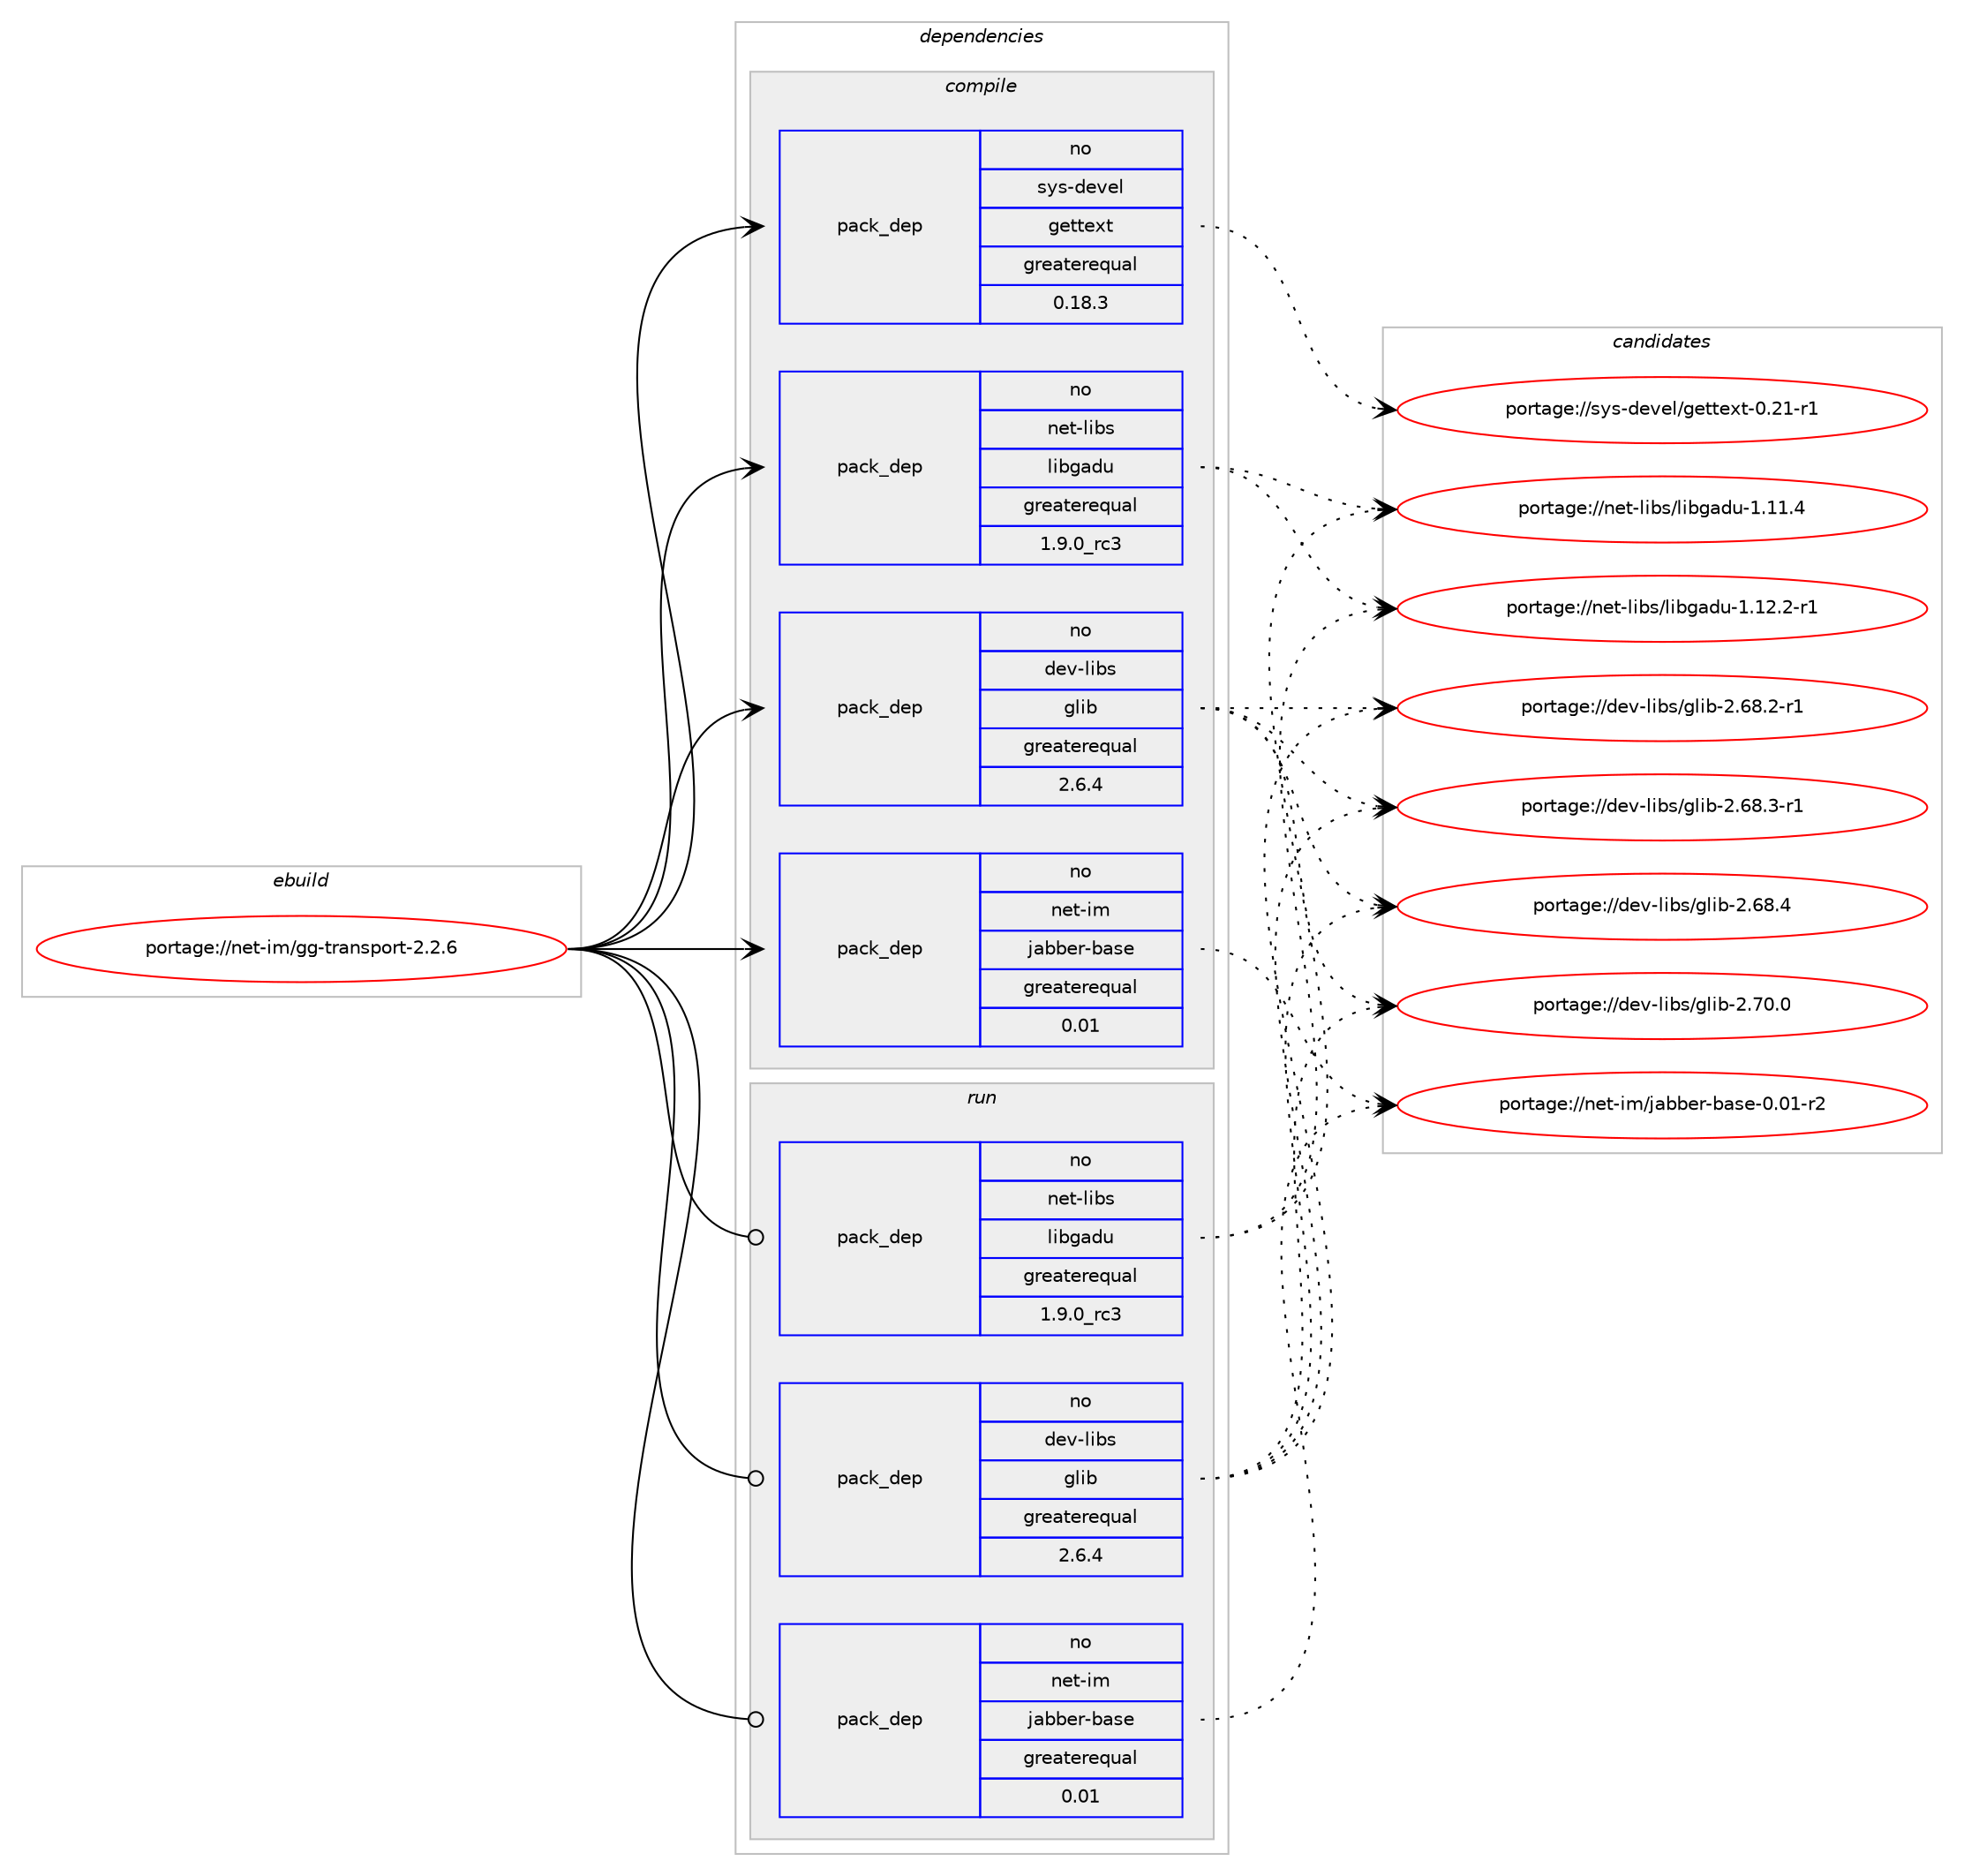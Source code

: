 digraph prolog {

# *************
# Graph options
# *************

newrank=true;
concentrate=true;
compound=true;
graph [rankdir=LR,fontname=Helvetica,fontsize=10,ranksep=1.5];#, ranksep=2.5, nodesep=0.2];
edge  [arrowhead=vee];
node  [fontname=Helvetica,fontsize=10];

# **********
# The ebuild
# **********

subgraph cluster_leftcol {
color=gray;
rank=same;
label=<<i>ebuild</i>>;
id [label="portage://net-im/gg-transport-2.2.6", color=red, width=4, href="../net-im/gg-transport-2.2.6.svg"];
}

# ****************
# The dependencies
# ****************

subgraph cluster_midcol {
color=gray;
label=<<i>dependencies</i>>;
subgraph cluster_compile {
fillcolor="#eeeeee";
style=filled;
label=<<i>compile</i>>;
# *** BEGIN UNKNOWN DEPENDENCY TYPE (TODO) ***
# id -> package_dependency(portage://net-im/gg-transport-2.2.6,install,no,dev-libs,expat,none,[,,],[],[])
# *** END UNKNOWN DEPENDENCY TYPE (TODO) ***

subgraph pack31 {
dependency97 [label=<<TABLE BORDER="0" CELLBORDER="1" CELLSPACING="0" CELLPADDING="4" WIDTH="220"><TR><TD ROWSPAN="6" CELLPADDING="30">pack_dep</TD></TR><TR><TD WIDTH="110">no</TD></TR><TR><TD>dev-libs</TD></TR><TR><TD>glib</TD></TR><TR><TD>greaterequal</TD></TR><TR><TD>2.6.4</TD></TR></TABLE>>, shape=none, color=blue];
}
id:e -> dependency97:w [weight=20,style="solid",arrowhead="vee"];
# *** BEGIN UNKNOWN DEPENDENCY TYPE (TODO) ***
# id -> package_dependency(portage://net-im/gg-transport-2.2.6,install,no,net-dns,libidn,none,[,,],[],[])
# *** END UNKNOWN DEPENDENCY TYPE (TODO) ***

subgraph pack32 {
dependency98 [label=<<TABLE BORDER="0" CELLBORDER="1" CELLSPACING="0" CELLPADDING="4" WIDTH="220"><TR><TD ROWSPAN="6" CELLPADDING="30">pack_dep</TD></TR><TR><TD WIDTH="110">no</TD></TR><TR><TD>net-im</TD></TR><TR><TD>jabber-base</TD></TR><TR><TD>greaterequal</TD></TR><TR><TD>0.01</TD></TR></TABLE>>, shape=none, color=blue];
}
id:e -> dependency98:w [weight=20,style="solid",arrowhead="vee"];
subgraph pack33 {
dependency99 [label=<<TABLE BORDER="0" CELLBORDER="1" CELLSPACING="0" CELLPADDING="4" WIDTH="220"><TR><TD ROWSPAN="6" CELLPADDING="30">pack_dep</TD></TR><TR><TD WIDTH="110">no</TD></TR><TR><TD>net-libs</TD></TR><TR><TD>libgadu</TD></TR><TR><TD>greaterequal</TD></TR><TR><TD>1.9.0_rc3</TD></TR></TABLE>>, shape=none, color=blue];
}
id:e -> dependency99:w [weight=20,style="solid",arrowhead="vee"];
subgraph pack34 {
dependency100 [label=<<TABLE BORDER="0" CELLBORDER="1" CELLSPACING="0" CELLPADDING="4" WIDTH="220"><TR><TD ROWSPAN="6" CELLPADDING="30">pack_dep</TD></TR><TR><TD WIDTH="110">no</TD></TR><TR><TD>sys-devel</TD></TR><TR><TD>gettext</TD></TR><TR><TD>greaterequal</TD></TR><TR><TD>0.18.3</TD></TR></TABLE>>, shape=none, color=blue];
}
id:e -> dependency100:w [weight=20,style="solid",arrowhead="vee"];
# *** BEGIN UNKNOWN DEPENDENCY TYPE (TODO) ***
# id -> package_dependency(portage://net-im/gg-transport-2.2.6,install,no,virtual,pkgconfig,none,[,,],[],[])
# *** END UNKNOWN DEPENDENCY TYPE (TODO) ***

}
subgraph cluster_compileandrun {
fillcolor="#eeeeee";
style=filled;
label=<<i>compile and run</i>>;
}
subgraph cluster_run {
fillcolor="#eeeeee";
style=filled;
label=<<i>run</i>>;
# *** BEGIN UNKNOWN DEPENDENCY TYPE (TODO) ***
# id -> package_dependency(portage://net-im/gg-transport-2.2.6,run,no,dev-libs,expat,none,[,,],[],[])
# *** END UNKNOWN DEPENDENCY TYPE (TODO) ***

subgraph pack35 {
dependency101 [label=<<TABLE BORDER="0" CELLBORDER="1" CELLSPACING="0" CELLPADDING="4" WIDTH="220"><TR><TD ROWSPAN="6" CELLPADDING="30">pack_dep</TD></TR><TR><TD WIDTH="110">no</TD></TR><TR><TD>dev-libs</TD></TR><TR><TD>glib</TD></TR><TR><TD>greaterequal</TD></TR><TR><TD>2.6.4</TD></TR></TABLE>>, shape=none, color=blue];
}
id:e -> dependency101:w [weight=20,style="solid",arrowhead="odot"];
# *** BEGIN UNKNOWN DEPENDENCY TYPE (TODO) ***
# id -> package_dependency(portage://net-im/gg-transport-2.2.6,run,no,net-dns,libidn,none,[,,],[],[])
# *** END UNKNOWN DEPENDENCY TYPE (TODO) ***

subgraph pack36 {
dependency102 [label=<<TABLE BORDER="0" CELLBORDER="1" CELLSPACING="0" CELLPADDING="4" WIDTH="220"><TR><TD ROWSPAN="6" CELLPADDING="30">pack_dep</TD></TR><TR><TD WIDTH="110">no</TD></TR><TR><TD>net-im</TD></TR><TR><TD>jabber-base</TD></TR><TR><TD>greaterequal</TD></TR><TR><TD>0.01</TD></TR></TABLE>>, shape=none, color=blue];
}
id:e -> dependency102:w [weight=20,style="solid",arrowhead="odot"];
subgraph pack37 {
dependency103 [label=<<TABLE BORDER="0" CELLBORDER="1" CELLSPACING="0" CELLPADDING="4" WIDTH="220"><TR><TD ROWSPAN="6" CELLPADDING="30">pack_dep</TD></TR><TR><TD WIDTH="110">no</TD></TR><TR><TD>net-libs</TD></TR><TR><TD>libgadu</TD></TR><TR><TD>greaterequal</TD></TR><TR><TD>1.9.0_rc3</TD></TR></TABLE>>, shape=none, color=blue];
}
id:e -> dependency103:w [weight=20,style="solid",arrowhead="odot"];
}
}

# **************
# The candidates
# **************

subgraph cluster_choices {
rank=same;
color=gray;
label=<<i>candidates</i>>;

subgraph choice31 {
color=black;
nodesep=1;
choice10010111845108105981154710310810598455046545646504511449 [label="portage://dev-libs/glib-2.68.2-r1", color=red, width=4,href="../dev-libs/glib-2.68.2-r1.svg"];
choice10010111845108105981154710310810598455046545646514511449 [label="portage://dev-libs/glib-2.68.3-r1", color=red, width=4,href="../dev-libs/glib-2.68.3-r1.svg"];
choice1001011184510810598115471031081059845504654564652 [label="portage://dev-libs/glib-2.68.4", color=red, width=4,href="../dev-libs/glib-2.68.4.svg"];
choice1001011184510810598115471031081059845504655484648 [label="portage://dev-libs/glib-2.70.0", color=red, width=4,href="../dev-libs/glib-2.70.0.svg"];
dependency97:e -> choice10010111845108105981154710310810598455046545646504511449:w [style=dotted,weight="100"];
dependency97:e -> choice10010111845108105981154710310810598455046545646514511449:w [style=dotted,weight="100"];
dependency97:e -> choice1001011184510810598115471031081059845504654564652:w [style=dotted,weight="100"];
dependency97:e -> choice1001011184510810598115471031081059845504655484648:w [style=dotted,weight="100"];
}
subgraph choice32 {
color=black;
nodesep=1;
choice110101116451051094710697989810111445989711510145484648494511450 [label="portage://net-im/jabber-base-0.01-r2", color=red, width=4,href="../net-im/jabber-base-0.01-r2.svg"];
dependency98:e -> choice110101116451051094710697989810111445989711510145484648494511450:w [style=dotted,weight="100"];
}
subgraph choice33 {
color=black;
nodesep=1;
choice110101116451081059811547108105981039710011745494649494652 [label="portage://net-libs/libgadu-1.11.4", color=red, width=4,href="../net-libs/libgadu-1.11.4.svg"];
choice1101011164510810598115471081059810397100117454946495046504511449 [label="portage://net-libs/libgadu-1.12.2-r1", color=red, width=4,href="../net-libs/libgadu-1.12.2-r1.svg"];
dependency99:e -> choice110101116451081059811547108105981039710011745494649494652:w [style=dotted,weight="100"];
dependency99:e -> choice1101011164510810598115471081059810397100117454946495046504511449:w [style=dotted,weight="100"];
}
subgraph choice34 {
color=black;
nodesep=1;
choice115121115451001011181011084710310111611610112011645484650494511449 [label="portage://sys-devel/gettext-0.21-r1", color=red, width=4,href="../sys-devel/gettext-0.21-r1.svg"];
dependency100:e -> choice115121115451001011181011084710310111611610112011645484650494511449:w [style=dotted,weight="100"];
}
subgraph choice35 {
color=black;
nodesep=1;
choice10010111845108105981154710310810598455046545646504511449 [label="portage://dev-libs/glib-2.68.2-r1", color=red, width=4,href="../dev-libs/glib-2.68.2-r1.svg"];
choice10010111845108105981154710310810598455046545646514511449 [label="portage://dev-libs/glib-2.68.3-r1", color=red, width=4,href="../dev-libs/glib-2.68.3-r1.svg"];
choice1001011184510810598115471031081059845504654564652 [label="portage://dev-libs/glib-2.68.4", color=red, width=4,href="../dev-libs/glib-2.68.4.svg"];
choice1001011184510810598115471031081059845504655484648 [label="portage://dev-libs/glib-2.70.0", color=red, width=4,href="../dev-libs/glib-2.70.0.svg"];
dependency101:e -> choice10010111845108105981154710310810598455046545646504511449:w [style=dotted,weight="100"];
dependency101:e -> choice10010111845108105981154710310810598455046545646514511449:w [style=dotted,weight="100"];
dependency101:e -> choice1001011184510810598115471031081059845504654564652:w [style=dotted,weight="100"];
dependency101:e -> choice1001011184510810598115471031081059845504655484648:w [style=dotted,weight="100"];
}
subgraph choice36 {
color=black;
nodesep=1;
choice110101116451051094710697989810111445989711510145484648494511450 [label="portage://net-im/jabber-base-0.01-r2", color=red, width=4,href="../net-im/jabber-base-0.01-r2.svg"];
dependency102:e -> choice110101116451051094710697989810111445989711510145484648494511450:w [style=dotted,weight="100"];
}
subgraph choice37 {
color=black;
nodesep=1;
choice110101116451081059811547108105981039710011745494649494652 [label="portage://net-libs/libgadu-1.11.4", color=red, width=4,href="../net-libs/libgadu-1.11.4.svg"];
choice1101011164510810598115471081059810397100117454946495046504511449 [label="portage://net-libs/libgadu-1.12.2-r1", color=red, width=4,href="../net-libs/libgadu-1.12.2-r1.svg"];
dependency103:e -> choice110101116451081059811547108105981039710011745494649494652:w [style=dotted,weight="100"];
dependency103:e -> choice1101011164510810598115471081059810397100117454946495046504511449:w [style=dotted,weight="100"];
}
}

}
